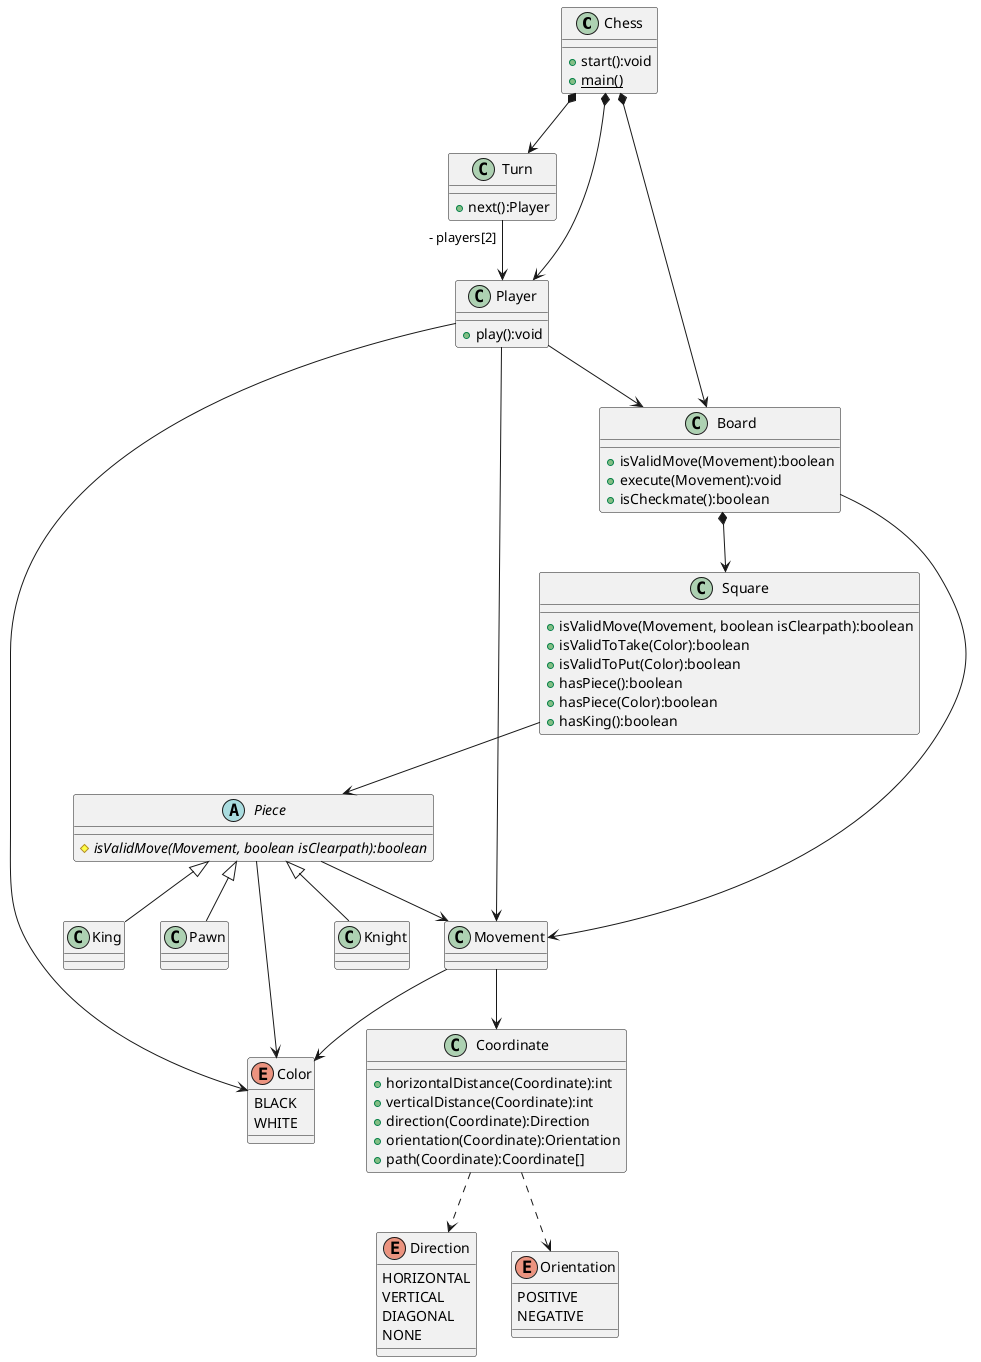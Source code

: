 @startuml chess

class Chess {
    + start():void
    + {static} main()
}

Chess *--> Board
Chess *--> Player
Chess *--> Turn

Turn "- players[2]" --> Player

class Turn {
    + next():Player
}

Player --> Board
Player --> Color
Player --> Movement

Movement --> Coordinate
Movement --> Color


class Player {
    + play():void
}


class Board {
    + isValidMove(Movement):boolean
    + execute(Movement):void
    + isCheckmate():boolean
}

Board *--> Square
Square --> Piece

class Square {
    + isValidMove(Movement, boolean isClearpath):boolean
    + isValidToTake(Color):boolean
    + isValidToPut(Color):boolean
    + hasPiece():boolean
    + hasPiece(Color):boolean
    + hasKing():boolean
}

Board --> Movement
Piece --> Color
Piece --> Movement

abstract class Piece {
    # {abstract} isValidMove(Movement, boolean isClearpath):boolean
}

Piece <|-- Pawn
Piece <|-- Knight
Piece <|-- King

Enum Color {
    BLACK
    WHITE
}

class Coordinate {
    + horizontalDistance(Coordinate):int
    + verticalDistance(Coordinate):int
    + direction(Coordinate):Direction
    + orientation(Coordinate):Orientation
    + path(Coordinate):Coordinate[]
}
Coordinate ..> Direction
enum Direction {
    HORIZONTAL
    VERTICAL
    DIAGONAL
    NONE
}
Coordinate ..> Orientation
enum Orientation {
    POSITIVE
    NEGATIVE
}

@enduml
